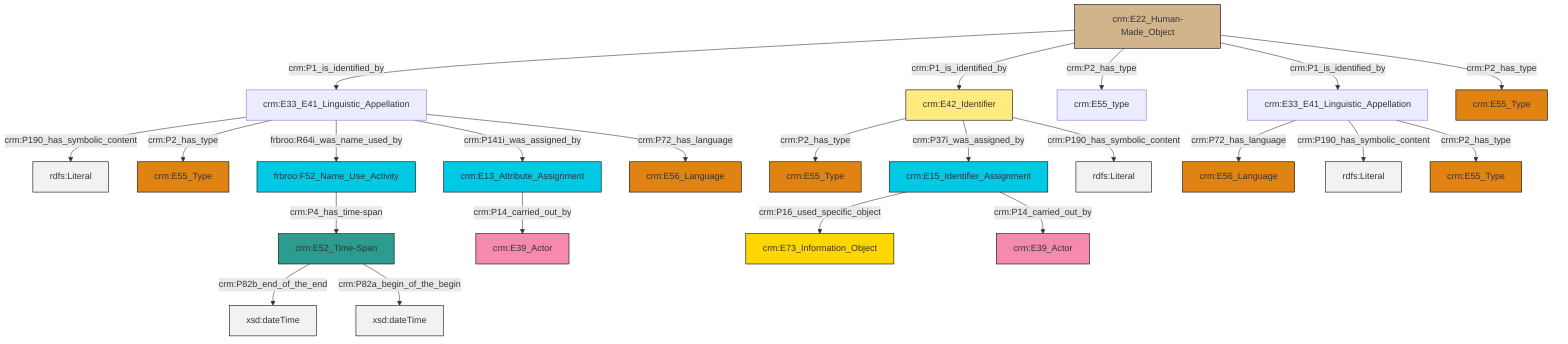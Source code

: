 graph TD
classDef Literal fill:#f2f2f2,stroke:#000000;
classDef CRM_Entity fill:#FFFFFF,stroke:#000000;
classDef Temporal_Entity fill:#00C9E6, stroke:#000000;
classDef Type fill:#E18312, stroke:#000000;
classDef Time-Span fill:#2C9C91, stroke:#000000;
classDef Appellation fill:#FFEB7F, stroke:#000000;
classDef Place fill:#008836, stroke:#000000;
classDef Persistent_Item fill:#B266B2, stroke:#000000;
classDef Conceptual_Object fill:#FFD700, stroke:#000000;
classDef Physical_Thing fill:#D2B48C, stroke:#000000;
classDef Actor fill:#f58aad, stroke:#000000;
classDef PC_Classes fill:#4ce600, stroke:#000000;
classDef Multi fill:#cccccc,stroke:#000000;

8["crm:E22_Human-Made_Object"]:::Physical_Thing -->|crm:P1_is_identified_by| 9["crm:E33_E41_Linguistic_Appellation"]:::Default
10["crm:E13_Attribute_Assignment"]:::Temporal_Entity -->|crm:P14_carried_out_by| 11["crm:E39_Actor"]:::Actor
12["crm:E42_Identifier"]:::Appellation -->|crm:P2_has_type| 13["crm:E55_Type"]:::Type
9["crm:E33_E41_Linguistic_Appellation"]:::Default -->|crm:P190_has_symbolic_content| 14[rdfs:Literal]:::Literal
15["crm:E33_E41_Linguistic_Appellation"]:::Default -->|crm:P72_has_language| 16["crm:E56_Language"]:::Type
8["crm:E22_Human-Made_Object"]:::Physical_Thing -->|crm:P1_is_identified_by| 12["crm:E42_Identifier"]:::Appellation
15["crm:E33_E41_Linguistic_Appellation"]:::Default -->|crm:P190_has_symbolic_content| 17[rdfs:Literal]:::Literal
9["crm:E33_E41_Linguistic_Appellation"]:::Default -->|crm:P2_has_type| 19["crm:E55_Type"]:::Type
8["crm:E22_Human-Made_Object"]:::Physical_Thing -->|crm:P2_has_type| 21["crm:E55_type"]:::Default
9["crm:E33_E41_Linguistic_Appellation"]:::Default -->|frbroo:R64i_was_name_used_by| 25["frbroo:F52_Name_Use_Activity"]:::Temporal_Entity
9["crm:E33_E41_Linguistic_Appellation"]:::Default -->|crm:P141i_was_assigned_by| 10["crm:E13_Attribute_Assignment"]:::Temporal_Entity
25["frbroo:F52_Name_Use_Activity"]:::Temporal_Entity -->|crm:P4_has_time-span| 28["crm:E52_Time-Span"]:::Time-Span
8["crm:E22_Human-Made_Object"]:::Physical_Thing -->|crm:P1_is_identified_by| 15["crm:E33_E41_Linguistic_Appellation"]:::Default
15["crm:E33_E41_Linguistic_Appellation"]:::Default -->|crm:P2_has_type| 2["crm:E55_Type"]:::Type
28["crm:E52_Time-Span"]:::Time-Span -->|crm:P82b_end_of_the_end| 32[xsd:dateTime]:::Literal
4["crm:E15_Identifier_Assignment"]:::Temporal_Entity -->|crm:P16_used_specific_object| 34["crm:E73_Information_Object"]:::Conceptual_Object
8["crm:E22_Human-Made_Object"]:::Physical_Thing -->|crm:P2_has_type| 6["crm:E55_Type"]:::Type
4["crm:E15_Identifier_Assignment"]:::Temporal_Entity -->|crm:P14_carried_out_by| 0["crm:E39_Actor"]:::Actor
9["crm:E33_E41_Linguistic_Appellation"]:::Default -->|crm:P72_has_language| 23["crm:E56_Language"]:::Type
12["crm:E42_Identifier"]:::Appellation -->|crm:P37i_was_assigned_by| 4["crm:E15_Identifier_Assignment"]:::Temporal_Entity
12["crm:E42_Identifier"]:::Appellation -->|crm:P190_has_symbolic_content| 39[rdfs:Literal]:::Literal
28["crm:E52_Time-Span"]:::Time-Span -->|crm:P82a_begin_of_the_begin| 41[xsd:dateTime]:::Literal